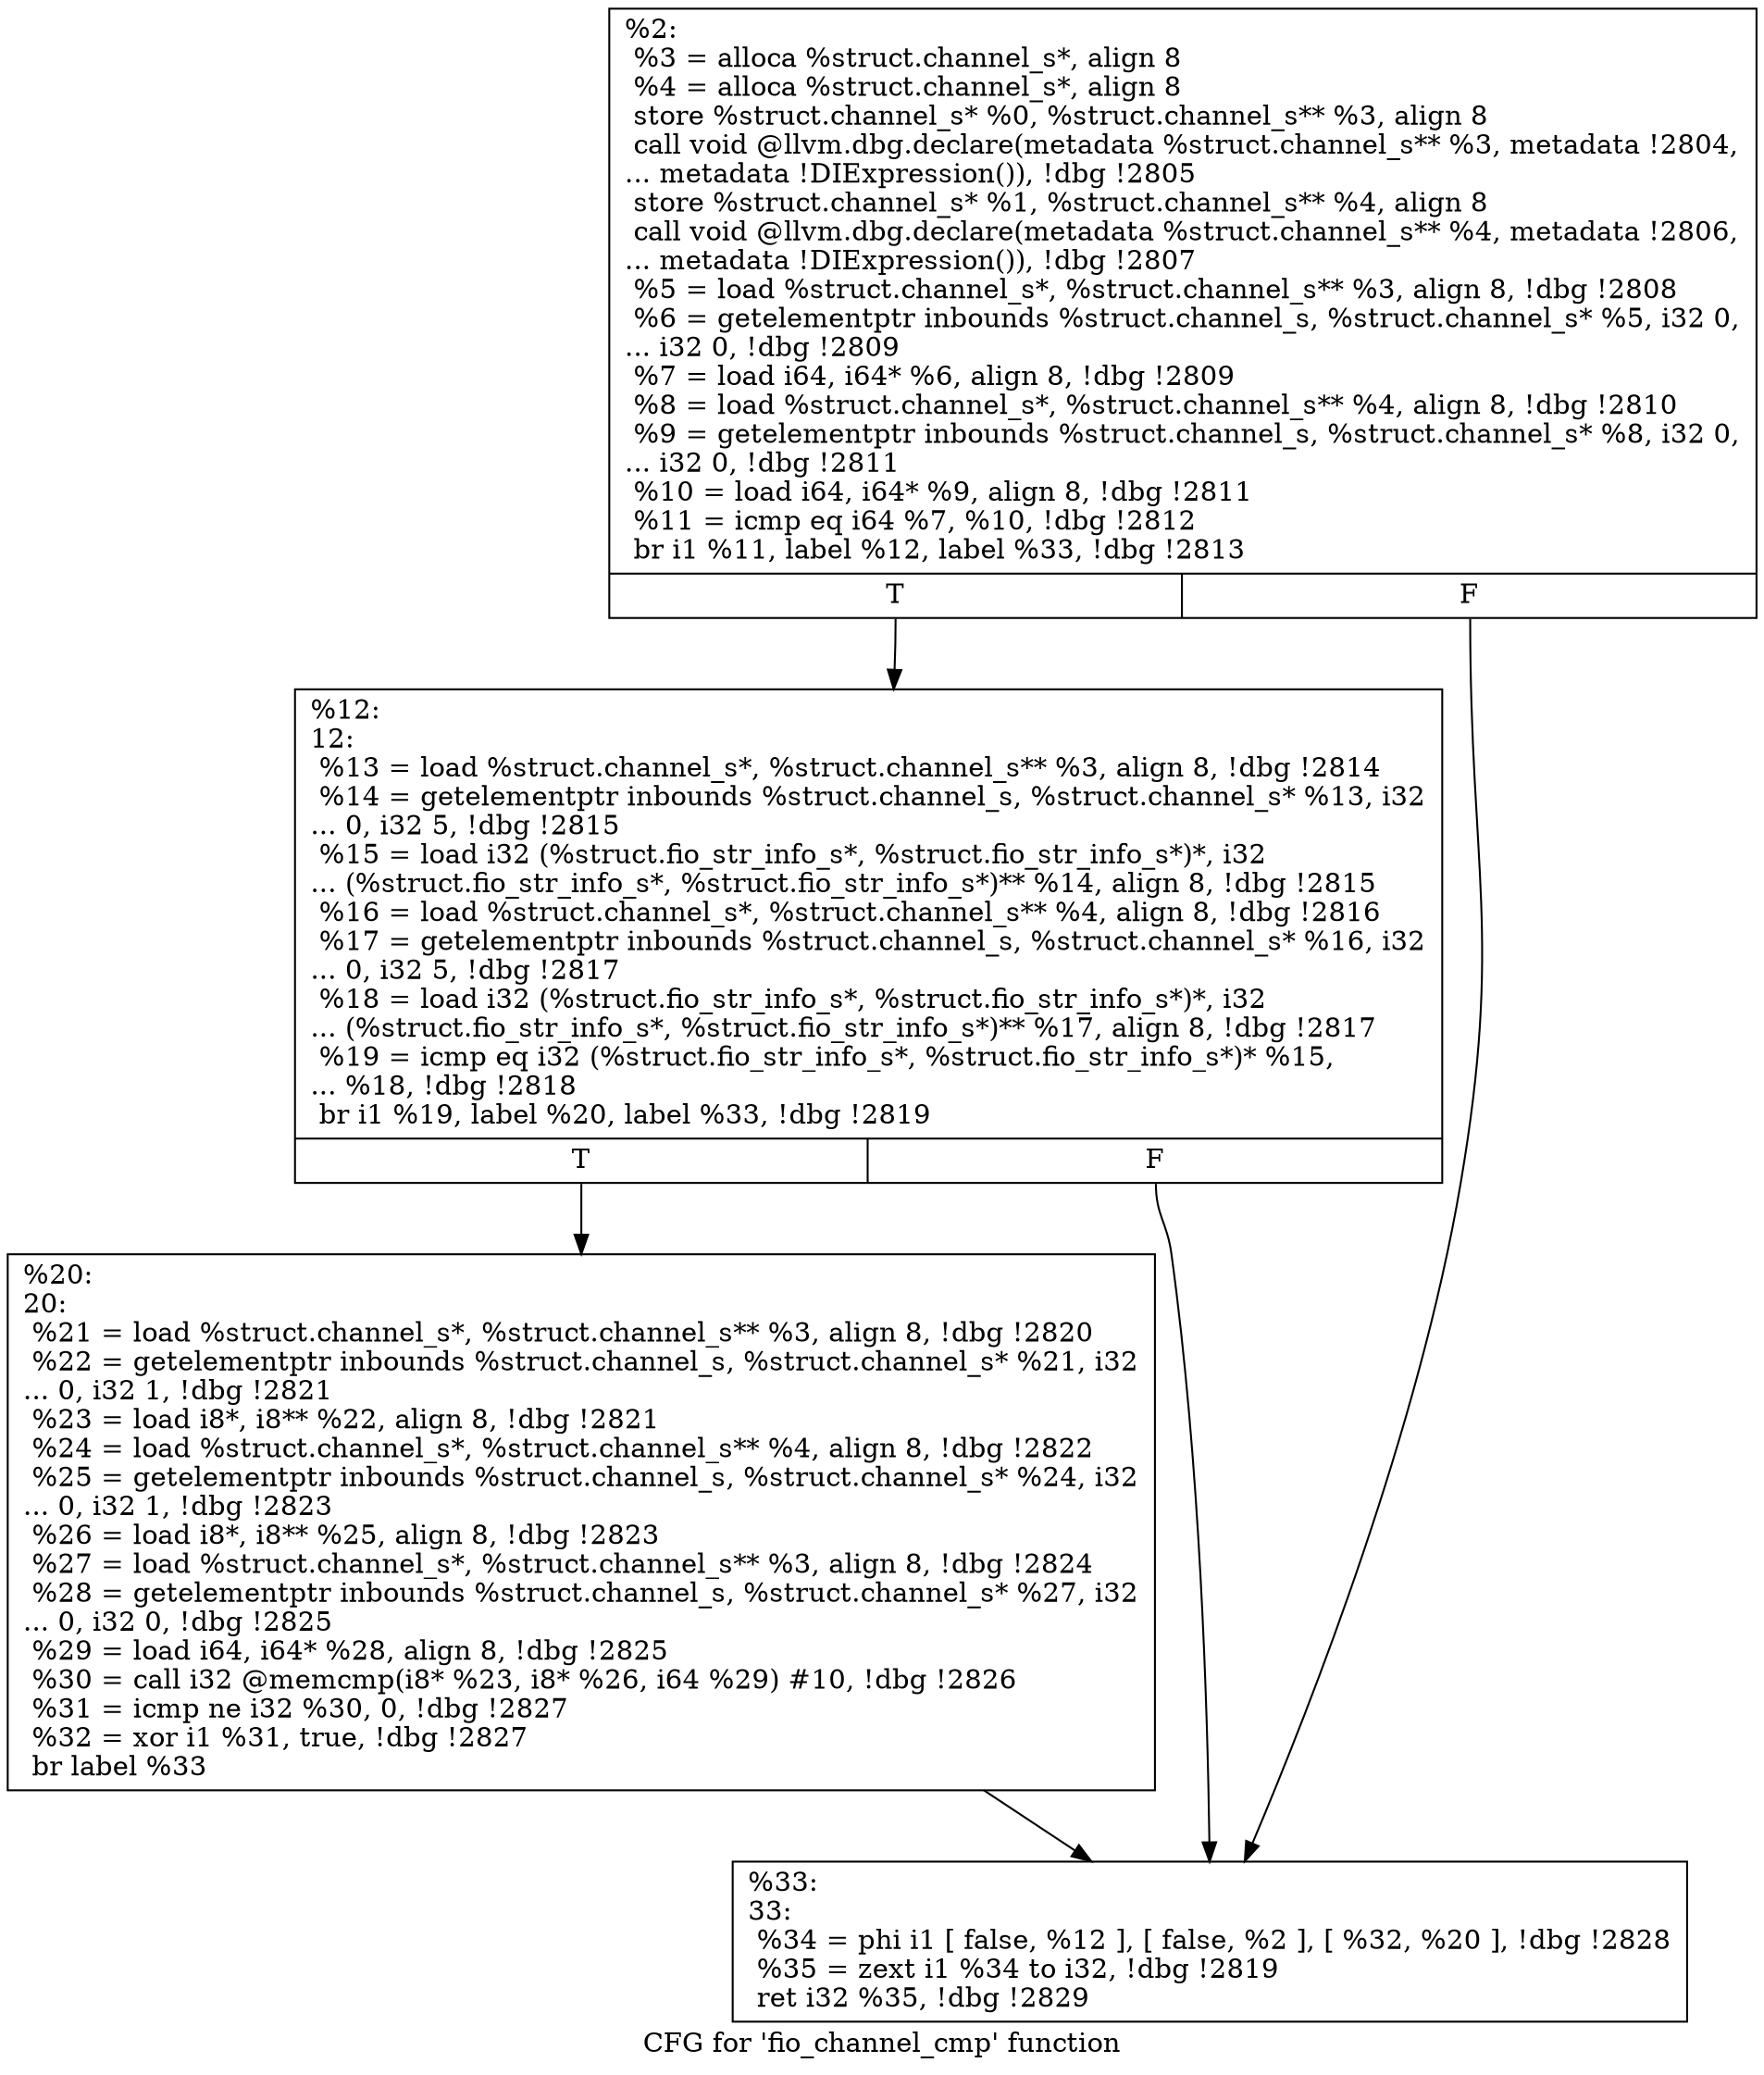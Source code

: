 digraph "CFG for 'fio_channel_cmp' function" {
	label="CFG for 'fio_channel_cmp' function";

	Node0x55685151a3b0 [shape=record,label="{%2:\l  %3 = alloca %struct.channel_s*, align 8\l  %4 = alloca %struct.channel_s*, align 8\l  store %struct.channel_s* %0, %struct.channel_s** %3, align 8\l  call void @llvm.dbg.declare(metadata %struct.channel_s** %3, metadata !2804,\l... metadata !DIExpression()), !dbg !2805\l  store %struct.channel_s* %1, %struct.channel_s** %4, align 8\l  call void @llvm.dbg.declare(metadata %struct.channel_s** %4, metadata !2806,\l... metadata !DIExpression()), !dbg !2807\l  %5 = load %struct.channel_s*, %struct.channel_s** %3, align 8, !dbg !2808\l  %6 = getelementptr inbounds %struct.channel_s, %struct.channel_s* %5, i32 0,\l... i32 0, !dbg !2809\l  %7 = load i64, i64* %6, align 8, !dbg !2809\l  %8 = load %struct.channel_s*, %struct.channel_s** %4, align 8, !dbg !2810\l  %9 = getelementptr inbounds %struct.channel_s, %struct.channel_s* %8, i32 0,\l... i32 0, !dbg !2811\l  %10 = load i64, i64* %9, align 8, !dbg !2811\l  %11 = icmp eq i64 %7, %10, !dbg !2812\l  br i1 %11, label %12, label %33, !dbg !2813\l|{<s0>T|<s1>F}}"];
	Node0x55685151a3b0:s0 -> Node0x55685151ebe0;
	Node0x55685151a3b0:s1 -> Node0x55685151ec80;
	Node0x55685151ebe0 [shape=record,label="{%12:\l12:                                               \l  %13 = load %struct.channel_s*, %struct.channel_s** %3, align 8, !dbg !2814\l  %14 = getelementptr inbounds %struct.channel_s, %struct.channel_s* %13, i32\l... 0, i32 5, !dbg !2815\l  %15 = load i32 (%struct.fio_str_info_s*, %struct.fio_str_info_s*)*, i32\l... (%struct.fio_str_info_s*, %struct.fio_str_info_s*)** %14, align 8, !dbg !2815\l  %16 = load %struct.channel_s*, %struct.channel_s** %4, align 8, !dbg !2816\l  %17 = getelementptr inbounds %struct.channel_s, %struct.channel_s* %16, i32\l... 0, i32 5, !dbg !2817\l  %18 = load i32 (%struct.fio_str_info_s*, %struct.fio_str_info_s*)*, i32\l... (%struct.fio_str_info_s*, %struct.fio_str_info_s*)** %17, align 8, !dbg !2817\l  %19 = icmp eq i32 (%struct.fio_str_info_s*, %struct.fio_str_info_s*)* %15,\l... %18, !dbg !2818\l  br i1 %19, label %20, label %33, !dbg !2819\l|{<s0>T|<s1>F}}"];
	Node0x55685151ebe0:s0 -> Node0x55685151ec30;
	Node0x55685151ebe0:s1 -> Node0x55685151ec80;
	Node0x55685151ec30 [shape=record,label="{%20:\l20:                                               \l  %21 = load %struct.channel_s*, %struct.channel_s** %3, align 8, !dbg !2820\l  %22 = getelementptr inbounds %struct.channel_s, %struct.channel_s* %21, i32\l... 0, i32 1, !dbg !2821\l  %23 = load i8*, i8** %22, align 8, !dbg !2821\l  %24 = load %struct.channel_s*, %struct.channel_s** %4, align 8, !dbg !2822\l  %25 = getelementptr inbounds %struct.channel_s, %struct.channel_s* %24, i32\l... 0, i32 1, !dbg !2823\l  %26 = load i8*, i8** %25, align 8, !dbg !2823\l  %27 = load %struct.channel_s*, %struct.channel_s** %3, align 8, !dbg !2824\l  %28 = getelementptr inbounds %struct.channel_s, %struct.channel_s* %27, i32\l... 0, i32 0, !dbg !2825\l  %29 = load i64, i64* %28, align 8, !dbg !2825\l  %30 = call i32 @memcmp(i8* %23, i8* %26, i64 %29) #10, !dbg !2826\l  %31 = icmp ne i32 %30, 0, !dbg !2827\l  %32 = xor i1 %31, true, !dbg !2827\l  br label %33\l}"];
	Node0x55685151ec30 -> Node0x55685151ec80;
	Node0x55685151ec80 [shape=record,label="{%33:\l33:                                               \l  %34 = phi i1 [ false, %12 ], [ false, %2 ], [ %32, %20 ], !dbg !2828\l  %35 = zext i1 %34 to i32, !dbg !2819\l  ret i32 %35, !dbg !2829\l}"];
}
